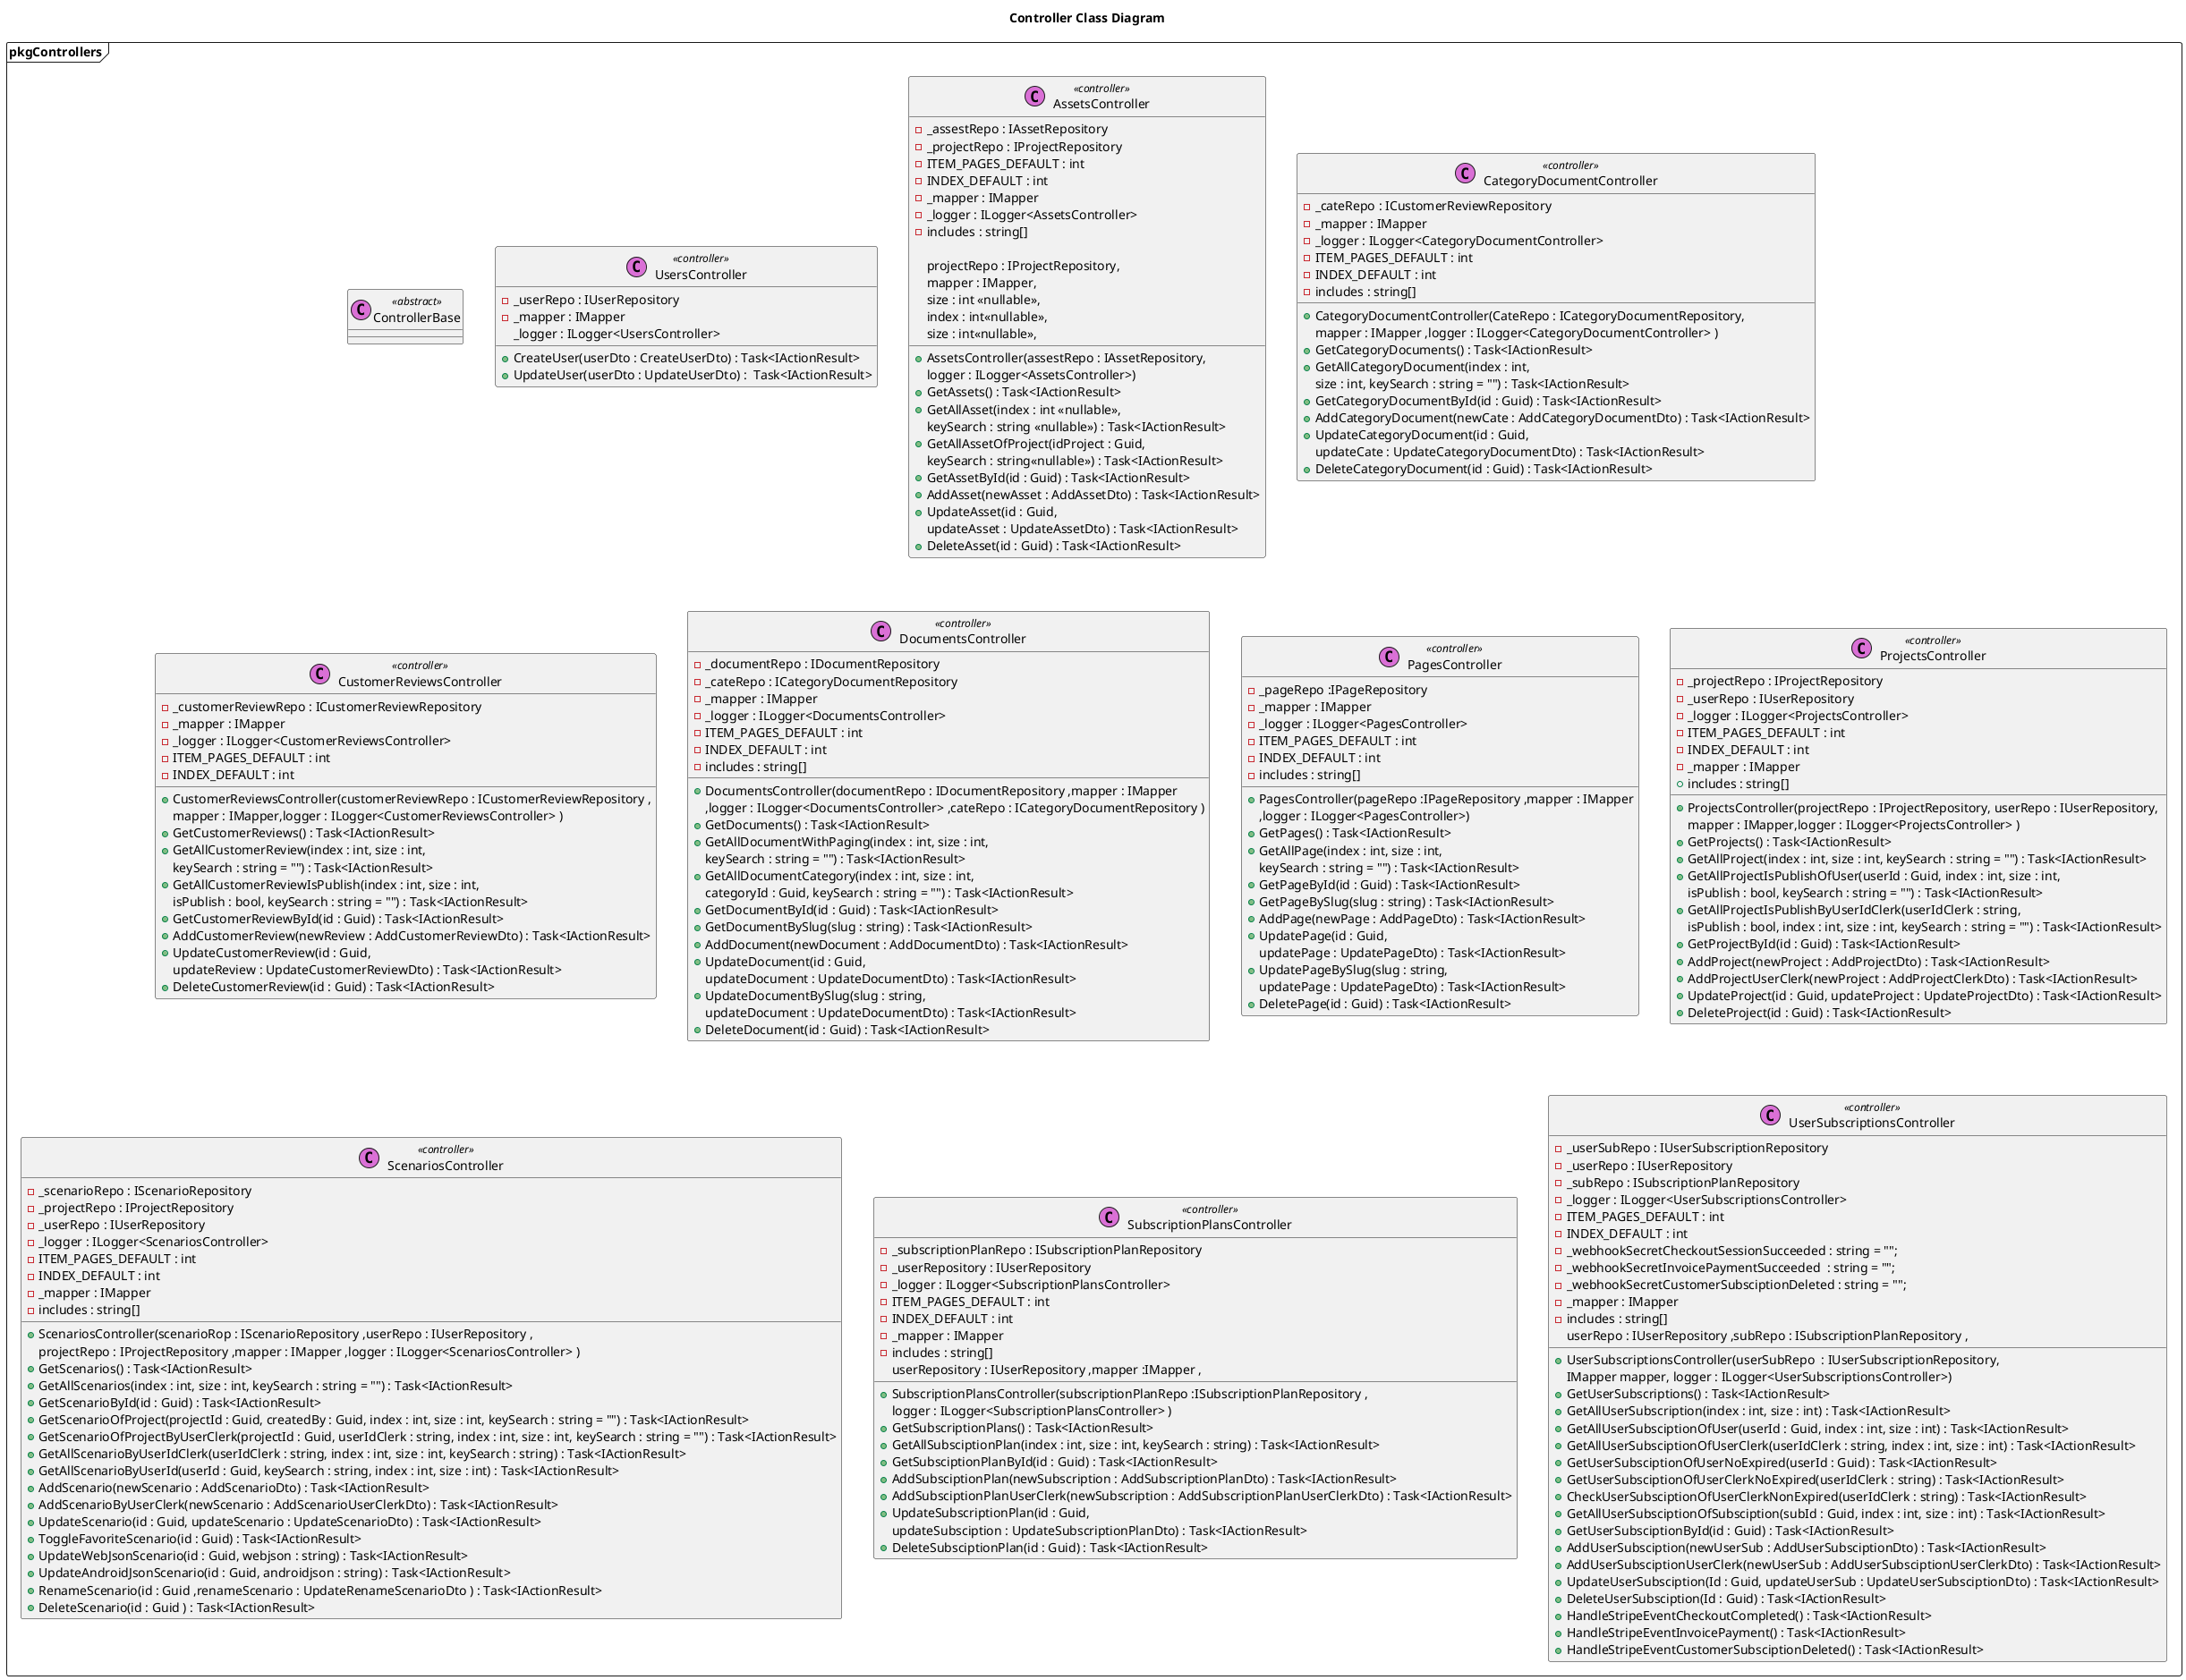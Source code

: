 @startuml Controllers

Title Controller Class Diagram
'Character	Visibility
'-			private
'#			protected
'~			package private
'+			public

'Extension	<|--	Quan hệ mở rộng từ (là extends hoặc implements nhưng ko có annotations trong code)
'Composition	*--	 Quan hệ gắn kết chặt chẽ : part - of
'Aggregation	o--	Quan hệ liên kết giữa hai thực thể : use, has

' Include các file vào trong file để sử dụng'

package pkgControllers <<Frame>> {   

    !startsub ControllerBase
    class ControllerBase <<(C,orchid) abstract>>
    !endsub
    'User Controller'
    !startsub UsersController
    class UsersController <<(C,orchid) controller>> {
        - _userRepo : IUserRepository
        - _mapper : IMapper
        _logger : ILogger<UsersController>
        + CreateUser(userDto : CreateUserDto) : Task<IActionResult>
        + UpdateUser(userDto : UpdateUserDto) :  Task<IActionResult>
    }
    !endsub
    
  
    'Assets Controller'
    !startsub AssetsController
    
    class AssetsController <<(C,orchid) controller>> {
        - _assestRepo : IAssetRepository
        - _projectRepo : IProjectRepository
        - ITEM_PAGES_DEFAULT : int
        - INDEX_DEFAULT : int
        - _mapper : IMapper
        - _logger : ILogger<AssetsController>
        - includes : string[]
        
        + AssetsController(assestRepo : IAssetRepository,
         projectRepo : IProjectRepository,
          mapper : IMapper,
           logger : ILogger<AssetsController>)
        + GetAssets() : Task<IActionResult>
        + GetAllAsset(index : int <<nullable>>,
        size : int <<nullable>>,
        keySearch : string <<nullable>>) : Task<IActionResult>
        + GetAllAssetOfProject(idProject : Guid, 
        index : int<<nullable>>, 
        size : int<<nullable>>, 
        keySearch : string<<nullable>>) : Task<IActionResult>
        + GetAssetById(id : Guid) : Task<IActionResult>
        + AddAsset(newAsset : AddAssetDto) : Task<IActionResult>
        + UpdateAsset(id : Guid, 
        updateAsset : UpdateAssetDto) : Task<IActionResult>
        + DeleteAsset(id : Guid) : Task<IActionResult>
    }
    !endsub

    !startsub CategoryDocumentController
    class CategoryDocumentController <<(C,orchid) controller>> {
        - _cateRepo : ICustomerReviewRepository
        - _mapper : IMapper
        - _logger : ILogger<CategoryDocumentController>
        - ITEM_PAGES_DEFAULT : int
        - INDEX_DEFAULT : int
        - includes : string[]
        
        + CategoryDocumentController(CateRepo : ICategoryDocumentRepository, 
        mapper : IMapper ,logger : ILogger<CategoryDocumentController> )
        + GetCategoryDocuments() : Task<IActionResult>
        + GetAllCategoryDocument(index : int, 
        size : int, keySearch : string = "") : Task<IActionResult>
        + GetCategoryDocumentById(id : Guid) : Task<IActionResult>
        + AddCategoryDocument(newCate : AddCategoryDocumentDto) : Task<IActionResult>
        + UpdateCategoryDocument(id : Guid, 
        updateCate : UpdateCategoryDocumentDto) : Task<IActionResult>
        + DeleteCategoryDocument(id : Guid) : Task<IActionResult>
    }
    !endsub

    !startsub CustomerReviewsController
    class CustomerReviewsController <<(C,orchid) controller>> {
        - _customerReviewRepo : ICustomerReviewRepository
        - _mapper : IMapper
        - _logger : ILogger<CustomerReviewsController>
        - ITEM_PAGES_DEFAULT : int
        - INDEX_DEFAULT : int

        + CustomerReviewsController(customerReviewRepo : ICustomerReviewRepository ,
        mapper : IMapper,logger : ILogger<CustomerReviewsController> )
        + GetCustomerReviews() : Task<IActionResult>
        + GetAllCustomerReview(index : int, size : int, 
        keySearch : string = "") : Task<IActionResult>
        + GetAllCustomerReviewIsPublish(index : int, size : int, 
        isPublish : bool, keySearch : string = "") : Task<IActionResult>
        + GetCustomerReviewById(id : Guid) : Task<IActionResult>
        + AddCustomerReview(newReview : AddCustomerReviewDto) : Task<IActionResult>
        + UpdateCustomerReview(id : Guid, 
        updateReview : UpdateCustomerReviewDto) : Task<IActionResult>
        + DeleteCustomerReview(id : Guid) : Task<IActionResult>
    }
    !endsub

    !startsub DocumentsController
    class DocumentsController <<(C,orchid) controller>> {
        - _documentRepo : IDocumentRepository
        - _cateRepo : ICategoryDocumentRepository
        - _mapper : IMapper
        - _logger : ILogger<DocumentsController>
        - ITEM_PAGES_DEFAULT : int
        - INDEX_DEFAULT : int
        - includes : string[]

        + DocumentsController(documentRepo : IDocumentRepository ,mapper : IMapper 
            ,logger : ILogger<DocumentsController> ,cateRepo : ICategoryDocumentRepository )
        + GetDocuments() : Task<IActionResult>
        + GetAllDocumentWithPaging(index : int, size : int, 
        keySearch : string = "") : Task<IActionResult>
        + GetAllDocumentCategory(index : int, size : int, 
        categoryId : Guid, keySearch : string = "") : Task<IActionResult>
        + GetDocumentById(id : Guid) : Task<IActionResult>
        + GetDocumentBySlug(slug : string) : Task<IActionResult>
        + AddDocument(newDocument : AddDocumentDto) : Task<IActionResult>
        + UpdateDocument(id : Guid, 
        updateDocument : UpdateDocumentDto) : Task<IActionResult>
        + UpdateDocumentBySlug(slug : string, 
        updateDocument : UpdateDocumentDto) : Task<IActionResult>
        + DeleteDocument(id : Guid) : Task<IActionResult>
    }
    !endsub
   
   !startsub PagesController
    class PagesController <<(C,orchid) controller>> {
        - _pageRepo :IPageRepository 
        - _mapper : IMapper
        - _logger : ILogger<PagesController>
        - ITEM_PAGES_DEFAULT : int
        - INDEX_DEFAULT : int
        - includes : string[]

        + PagesController(pageRepo :IPageRepository ,mapper : IMapper 
            ,logger : ILogger<PagesController>)
        + GetPages() : Task<IActionResult>
        + GetAllPage(index : int, size : int, 
        keySearch : string = "") : Task<IActionResult>
        + GetPageById(id : Guid) : Task<IActionResult>
        + GetPageBySlug(slug : string) : Task<IActionResult>
        + AddPage(newPage : AddPageDto) : Task<IActionResult>
        + UpdatePage(id : Guid, 
        updatePage : UpdatePageDto) : Task<IActionResult>
        + UpdatePageBySlug(slug : string, 
        updatePage : UpdatePageDto) : Task<IActionResult>
        + DeletePage(id : Guid) : Task<IActionResult>
    }
    !endsub

    !startsub ProjectsController
    class ProjectsController <<(C,orchid) controller>> {
        - _projectRepo : IProjectRepository
        - _userRepo : IUserRepository
        - _logger : ILogger<ProjectsController>
        - ITEM_PAGES_DEFAULT : int
        - INDEX_DEFAULT : int
        - _mapper : IMapper
        + includes : string[]

        + ProjectsController(projectRepo : IProjectRepository, userRepo : IUserRepository, 
        mapper : IMapper,logger : ILogger<ProjectsController> )
        + GetProjects() : Task<IActionResult>
        + GetAllProject(index : int, size : int, keySearch : string = "") : Task<IActionResult>
        + GetAllProjectIsPublishOfUser(userId : Guid, index : int, size : int, 
        isPublish : bool, keySearch : string = "") : Task<IActionResult>
        + GetAllProjectIsPublishByUserIdClerk(userIdClerk : string, 
        isPublish : bool, index : int, size : int, keySearch : string = "") : Task<IActionResult>
        + GetProjectById(id : Guid) : Task<IActionResult>
        + AddProject(newProject : AddProjectDto) : Task<IActionResult>
        + AddProjectUserClerk(newProject : AddProjectClerkDto) : Task<IActionResult>
        + UpdateProject(id : Guid, updateProject : UpdateProjectDto) : Task<IActionResult>
        + DeleteProject(id : Guid) : Task<IActionResult>
    }
    !endsub

    !startsub ScenariosController
    class ScenariosController <<(C,orchid) controller>> {
        - _scenarioRepo : IScenarioRepository
        - _projectRepo : IProjectRepository
        - _userRepo : IUserRepository
        - _logger : ILogger<ScenariosController> 
        - ITEM_PAGES_DEFAULT : int
        - INDEX_DEFAULT : int
        - _mapper : IMapper
        - includes : string[]

        + ScenariosController(scenarioRop : IScenarioRepository ,userRepo : IUserRepository ,
          projectRepo : IProjectRepository ,mapper : IMapper ,logger : ILogger<ScenariosController> )
        + GetScenarios() : Task<IActionResult>
        + GetAllScenarios(index : int, size : int, keySearch : string = "") : Task<IActionResult>
        + GetScenarioById(id : Guid) : Task<IActionResult>
        + GetScenarioOfProject(projectId : Guid, createdBy : Guid, index : int, size : int, keySearch : string = "") : Task<IActionResult>
        + GetScenarioOfProjectByUserClerk(projectId : Guid, userIdClerk : string, index : int, size : int, keySearch : string = "") : Task<IActionResult>
        + GetAllScenarioByUserIdClerk(userIdClerk : string, index : int, size : int, keySearch : string) : Task<IActionResult>
        + GetAllScenarioByUserId(userId : Guid, keySearch : string, index : int, size : int) : Task<IActionResult>
        + AddScenario(newScenario : AddScenarioDto) : Task<IActionResult>
        + AddScenarioByUserClerk(newScenario : AddScenarioUserClerkDto) : Task<IActionResult>
        + UpdateScenario(id : Guid, updateScenario : UpdateScenarioDto) : Task<IActionResult>
        + ToggleFavoriteScenario(id : Guid) : Task<IActionResult>
        + UpdateWebJsonScenario(id : Guid, webjson : string) : Task<IActionResult>
        + UpdateAndroidJsonScenario(id : Guid, androidjson : string) : Task<IActionResult>
        + RenameScenario(id : Guid ,renameScenario : UpdateRenameScenarioDto ) : Task<IActionResult> 
        + DeleteScenario(id : Guid ) : Task<IActionResult>
    }
    !endsub

    !startsub SubscriptionPlansController
    class SubscriptionPlansController <<(C,orchid) controller>> {
        - _subscriptionPlanRepo : ISubscriptionPlanRepository
        - _userRepository : IUserRepository
        - _logger : ILogger<SubscriptionPlansController> 
        - ITEM_PAGES_DEFAULT : int
        - INDEX_DEFAULT : int
        - _mapper : IMapper
        - includes : string[]
        + SubscriptionPlansController(subscriptionPlanRepo :ISubscriptionPlanRepository ,
            userRepository : IUserRepository ,mapper :IMapper ,
            logger : ILogger<SubscriptionPlansController> )
        + GetSubscriptionPlans() : Task<IActionResult>
        + GetAllSubsciptionPlan(index : int, size : int, keySearch : string) : Task<IActionResult>
        + GetSubsciptionPlanById(id : Guid) : Task<IActionResult>
        + AddSubsciptionPlan(newSubscription : AddSubscriptionPlanDto) : Task<IActionResult>
        + AddSubsciptionPlanUserClerk(newSubscription : AddSubscriptionPlanUserClerkDto) : Task<IActionResult>
        + UpdateSubscriptionPlan(id : Guid, 
        updateSubsciption : UpdateSubscriptionPlanDto) : Task<IActionResult>
        + DeleteSubsciptionPlan(id : Guid) : Task<IActionResult>
    }
    !endsub


    !startsub UserSubscriptionsController
    class UserSubscriptionsController <<(C,orchid) controller>> {
        - _userSubRepo : IUserSubscriptionRepository
        - _userRepo : IUserRepository
        - _subRepo : ISubscriptionPlanRepository
        - _logger : ILogger<UserSubscriptionsController> 
        - ITEM_PAGES_DEFAULT : int
        - INDEX_DEFAULT : int
        - _webhookSecretCheckoutSessionSucceeded : string = "";
        - _webhookSecretInvoicePaymentSucceeded  : string = "";
        - _webhookSecretCustomerSubsciptionDeleted : string = "";
        - _mapper : IMapper
        - includes : string[]
        + UserSubscriptionsController(userSubRepo  : IUserSubscriptionRepository,
           userRepo : IUserRepository ,subRepo : ISubscriptionPlanRepository ,
        IMapper mapper, logger : ILogger<UserSubscriptionsController>)
        + GetUserSubscriptions() : Task<IActionResult>
        + GetAllUserSubscription(index : int, size : int) : Task<IActionResult>
        + GetAllUserSubsciptionOfUser(userId : Guid, index : int, size : int) : Task<IActionResult>
        + GetAllUserSubsciptionOfUserClerk(userIdClerk : string, index : int, size : int) : Task<IActionResult>
        + GetUserSubsciptionOfUserNoExpired(userId : Guid) : Task<IActionResult>
        + GetUserSubsciptionOfUserClerkNoExpired(userIdClerk : string) : Task<IActionResult>
        + CheckUserSubsciptionOfUserClerkNonExpired(userIdClerk : string) : Task<IActionResult>
        + GetAllUserSubsciptionOfSubsciption(subId : Guid, index : int, size : int) : Task<IActionResult>
        + GetUserSubsciptionById(id : Guid) : Task<IActionResult>
        + AddUserSubsciption(newUserSub : AddUserSubsciptionDto) : Task<IActionResult>
        + AddUserSubsciptionUserClerk(newUserSub : AddUserSubsciptionUserClerkDto) : Task<IActionResult>
        + UpdateUserSubsciption(Id : Guid, updateUserSub : UpdateUserSubsciptionDto) : Task<IActionResult>
        + DeleteUserSubsciption(Id : Guid) : Task<IActionResult>
        + HandleStripeEventCheckoutCompleted() : Task<IActionResult> 
        + HandleStripeEventInvoicePayment() : Task<IActionResult> 
        + HandleStripeEventCustomerSubsciptionDeleted() : Task<IActionResult> 
    }
    !endsub
}
